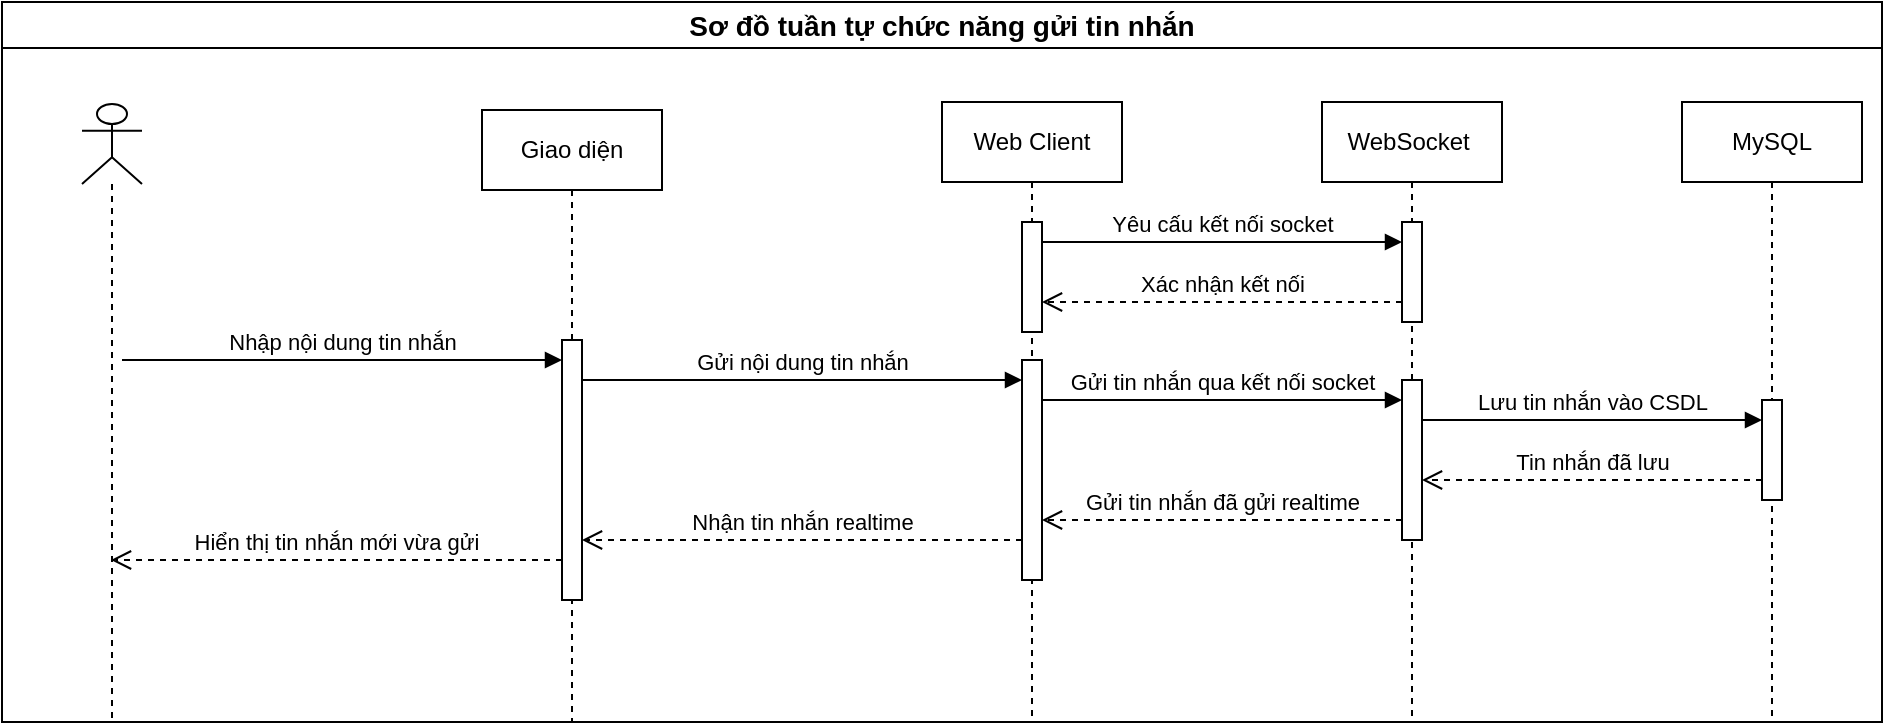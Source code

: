 <mxfile version="27.0.6">
  <diagram name="Page-1" id="gQgOG3QuQL5URK4sWG0r">
    <mxGraphModel dx="1630" dy="902" grid="1" gridSize="10" guides="1" tooltips="1" connect="1" arrows="1" fold="1" page="1" pageScale="1" pageWidth="850" pageHeight="1100" math="0" shadow="0">
      <root>
        <mxCell id="0" />
        <mxCell id="1" parent="0" />
        <mxCell id="3UEoeYZ-971hLKrZ-Qwe-1" value="Sơ đồ tuần tự chức năng gửi tin nhắn" style="swimlane;whiteSpace=wrap;html=1;startSize=23;fontSize=14;" parent="1" vertex="1">
          <mxGeometry x="120" y="260" width="940" height="360" as="geometry" />
        </mxCell>
        <mxCell id="3UEoeYZ-971hLKrZ-Qwe-2" value="" style="shape=umlLifeline;perimeter=lifelinePerimeter;whiteSpace=wrap;html=1;container=1;dropTarget=0;collapsible=0;recursiveResize=0;outlineConnect=0;portConstraint=eastwest;newEdgeStyle={&quot;curved&quot;:0,&quot;rounded&quot;:0};participant=umlActor;" parent="3UEoeYZ-971hLKrZ-Qwe-1" vertex="1">
          <mxGeometry x="40" y="51" width="30" height="309" as="geometry" />
        </mxCell>
        <mxCell id="3UEoeYZ-971hLKrZ-Qwe-5" value="Web Client" style="shape=umlLifeline;perimeter=lifelinePerimeter;whiteSpace=wrap;html=1;container=1;dropTarget=0;collapsible=0;recursiveResize=0;outlineConnect=0;portConstraint=eastwest;newEdgeStyle={&quot;curved&quot;:0,&quot;rounded&quot;:0};" parent="3UEoeYZ-971hLKrZ-Qwe-1" vertex="1">
          <mxGeometry x="470" y="50" width="90" height="310" as="geometry" />
        </mxCell>
        <mxCell id="3UEoeYZ-971hLKrZ-Qwe-7" value="WebSocket&amp;nbsp;" style="shape=umlLifeline;perimeter=lifelinePerimeter;whiteSpace=wrap;html=1;container=1;dropTarget=0;collapsible=0;recursiveResize=0;outlineConnect=0;portConstraint=eastwest;newEdgeStyle={&quot;curved&quot;:0,&quot;rounded&quot;:0};" parent="3UEoeYZ-971hLKrZ-Qwe-1" vertex="1">
          <mxGeometry x="660" y="50" width="90" height="310" as="geometry" />
        </mxCell>
        <mxCell id="QLcMSV-16UvKaecY24Wt-1" value="" style="html=1;points=[[0,0,0,0,5],[0,1,0,0,-5],[1,0,0,0,5],[1,1,0,0,-5]];perimeter=orthogonalPerimeter;outlineConnect=0;targetShapes=umlLifeline;portConstraint=eastwest;newEdgeStyle={&quot;curved&quot;:0,&quot;rounded&quot;:0};" parent="3UEoeYZ-971hLKrZ-Qwe-7" vertex="1">
          <mxGeometry x="-150" y="60" width="10" height="55" as="geometry" />
        </mxCell>
        <mxCell id="QLcMSV-16UvKaecY24Wt-2" value="" style="html=1;points=[[0,0,0,0,5],[0,1,0,0,-5],[1,0,0,0,5],[1,1,0,0,-5]];perimeter=orthogonalPerimeter;outlineConnect=0;targetShapes=umlLifeline;portConstraint=eastwest;newEdgeStyle={&quot;curved&quot;:0,&quot;rounded&quot;:0};" parent="3UEoeYZ-971hLKrZ-Qwe-7" vertex="1">
          <mxGeometry x="40" y="60" width="10" height="50" as="geometry" />
        </mxCell>
        <mxCell id="QLcMSV-16UvKaecY24Wt-3" value="Yêu cấu kết nối socket" style="html=1;verticalAlign=bottom;endArrow=block;curved=0;rounded=0;" parent="3UEoeYZ-971hLKrZ-Qwe-7" edge="1">
          <mxGeometry width="80" relative="1" as="geometry">
            <mxPoint x="-140" y="70" as="sourcePoint" />
            <mxPoint x="40" y="70" as="targetPoint" />
          </mxGeometry>
        </mxCell>
        <mxCell id="QLcMSV-16UvKaecY24Wt-4" value="Xác nhận kết nối" style="html=1;verticalAlign=bottom;endArrow=open;dashed=1;endSize=8;curved=0;rounded=0;" parent="3UEoeYZ-971hLKrZ-Qwe-7" edge="1">
          <mxGeometry relative="1" as="geometry">
            <mxPoint x="40" y="100" as="sourcePoint" />
            <mxPoint x="-140" y="100" as="targetPoint" />
            <mxPoint as="offset" />
          </mxGeometry>
        </mxCell>
        <mxCell id="3UEoeYZ-971hLKrZ-Qwe-15" value="MySQL" style="shape=umlLifeline;perimeter=lifelinePerimeter;whiteSpace=wrap;html=1;container=1;dropTarget=0;collapsible=0;recursiveResize=0;outlineConnect=0;portConstraint=eastwest;newEdgeStyle={&quot;curved&quot;:0,&quot;rounded&quot;:0};" parent="3UEoeYZ-971hLKrZ-Qwe-1" vertex="1">
          <mxGeometry x="840" y="50" width="90" height="310" as="geometry" />
        </mxCell>
        <mxCell id="3UEoeYZ-971hLKrZ-Qwe-9" value="Nhập nội dung tin nhắn" style="html=1;verticalAlign=bottom;endArrow=block;curved=0;rounded=0;" parent="1" edge="1">
          <mxGeometry width="80" relative="1" as="geometry">
            <mxPoint x="180" y="439" as="sourcePoint" />
            <mxPoint x="400" y="439" as="targetPoint" />
          </mxGeometry>
        </mxCell>
        <mxCell id="3UEoeYZ-971hLKrZ-Qwe-10" value="Gửi nội dung tin nhắn" style="html=1;verticalAlign=bottom;endArrow=block;curved=0;rounded=0;" parent="1" edge="1">
          <mxGeometry width="80" relative="1" as="geometry">
            <mxPoint x="410" y="449" as="sourcePoint" />
            <mxPoint x="630" y="449" as="targetPoint" />
          </mxGeometry>
        </mxCell>
        <mxCell id="3UEoeYZ-971hLKrZ-Qwe-11" value="Gửi tin nhắn qua kết nối socket" style="html=1;verticalAlign=bottom;endArrow=block;curved=0;rounded=0;" parent="1" target="3UEoeYZ-971hLKrZ-Qwe-8" edge="1">
          <mxGeometry width="80" relative="1" as="geometry">
            <mxPoint x="640" y="459" as="sourcePoint" />
            <mxPoint x="800" y="459" as="targetPoint" />
          </mxGeometry>
        </mxCell>
        <mxCell id="3UEoeYZ-971hLKrZ-Qwe-20" value="Lưu tin nhắn vào CSDL" style="html=1;verticalAlign=bottom;endArrow=block;curved=0;rounded=0;" parent="1" target="3UEoeYZ-971hLKrZ-Qwe-16" edge="1">
          <mxGeometry width="80" relative="1" as="geometry">
            <mxPoint x="830" y="469" as="sourcePoint" />
            <mxPoint x="910" y="469" as="targetPoint" />
          </mxGeometry>
        </mxCell>
        <mxCell id="3UEoeYZ-971hLKrZ-Qwe-21" value="Tin nhắn đã lưu" style="html=1;verticalAlign=bottom;endArrow=open;dashed=1;endSize=8;curved=0;rounded=0;" parent="1" target="3UEoeYZ-971hLKrZ-Qwe-8" edge="1">
          <mxGeometry relative="1" as="geometry">
            <mxPoint x="1000" y="499" as="sourcePoint" />
            <mxPoint x="920" y="499" as="targetPoint" />
          </mxGeometry>
        </mxCell>
        <mxCell id="3UEoeYZ-971hLKrZ-Qwe-23" value="Gửi tin nhắn đã gửi realtime" style="html=1;verticalAlign=bottom;endArrow=open;dashed=1;endSize=8;curved=0;rounded=0;" parent="1" target="3UEoeYZ-971hLKrZ-Qwe-6" edge="1">
          <mxGeometry relative="1" as="geometry">
            <mxPoint x="820" y="519" as="sourcePoint" />
            <mxPoint x="740" y="519" as="targetPoint" />
          </mxGeometry>
        </mxCell>
        <mxCell id="3UEoeYZ-971hLKrZ-Qwe-25" value="Nhận tin nhắn realtime" style="html=1;verticalAlign=bottom;endArrow=open;dashed=1;endSize=8;curved=0;rounded=0;" parent="1" target="3UEoeYZ-971hLKrZ-Qwe-4" edge="1">
          <mxGeometry relative="1" as="geometry">
            <mxPoint x="630" y="529" as="sourcePoint" />
            <mxPoint x="550" y="529" as="targetPoint" />
          </mxGeometry>
        </mxCell>
        <mxCell id="3UEoeYZ-971hLKrZ-Qwe-26" value="Hiển thị tin nhắn mới vừa gửi" style="html=1;verticalAlign=bottom;endArrow=open;dashed=1;endSize=8;curved=0;rounded=0;" parent="1" edge="1">
          <mxGeometry relative="1" as="geometry">
            <mxPoint x="400" y="539" as="sourcePoint" />
            <mxPoint x="174.5" y="539" as="targetPoint" />
          </mxGeometry>
        </mxCell>
        <mxCell id="3UEoeYZ-971hLKrZ-Qwe-6" value="&lt;span style=&quot;color: rgba(0, 0, 0, 0); font-family: monospace; font-size: 0px; text-align: start;&quot;&gt;%3CmxGraphModel%3E%3Croot%3E%3CmxCell%20id%3D%220%22%2F%3E%3CmxCell%20id%3D%221%22%20parent%3D%220%22%2F%3E%3CmxCell%20id%3D%222%22%20value%3D%22G%E1%BB%8Di%20API%20t%C3%ACm%20ki%E1%BA%BFm%20d%E1%BB%AF%20li%E1%BB%87u%22%20style%3D%22html%3D1%3BverticalAlign%3Dbottom%3BendArrow%3Dblock%3Bcurved%3D0%3Brounded%3D0%3B%22%20edge%3D%221%22%20parent%3D%221%22%3E%3CmxGeometry%20width%3D%2280%22%20relative%3D%221%22%20as%3D%22geometry%22%3E%3CmxPoint%20x%3D%22360%22%20y%3D%22730%22%20as%3D%22sourcePoint%22%2F%3E%3CmxPoint%20x%3D%22580%22%20y%3D%22730%22%20as%3D%22targetPoint%22%2F%3E%3C%2FmxGeometry%3E%3C%2FmxCell%3E%3C%2Froot%3E%3C%2FmxGraphModel%3E&lt;/span&gt;" style="html=1;points=[[0,0,0,0,5],[0,1,0,0,-5],[1,0,0,0,5],[1,1,0,0,-5]];perimeter=orthogonalPerimeter;outlineConnect=0;targetShapes=umlLifeline;portConstraint=eastwest;newEdgeStyle={&quot;curved&quot;:0,&quot;rounded&quot;:0};" parent="1" vertex="1">
          <mxGeometry x="630" y="439" width="10" height="110" as="geometry" />
        </mxCell>
        <mxCell id="3UEoeYZ-971hLKrZ-Qwe-8" value="" style="html=1;points=[[0,0,0,0,5],[0,1,0,0,-5],[1,0,0,0,5],[1,1,0,0,-5]];perimeter=orthogonalPerimeter;outlineConnect=0;targetShapes=umlLifeline;portConstraint=eastwest;newEdgeStyle={&quot;curved&quot;:0,&quot;rounded&quot;:0};" parent="1" vertex="1">
          <mxGeometry x="820" y="449" width="10" height="80" as="geometry" />
        </mxCell>
        <mxCell id="3UEoeYZ-971hLKrZ-Qwe-16" value="" style="html=1;points=[[0,0,0,0,5],[0,1,0,0,-5],[1,0,0,0,5],[1,1,0,0,-5]];perimeter=orthogonalPerimeter;outlineConnect=0;targetShapes=umlLifeline;portConstraint=eastwest;newEdgeStyle={&quot;curved&quot;:0,&quot;rounded&quot;:0};" parent="1" vertex="1">
          <mxGeometry x="1000" y="459" width="10" height="50" as="geometry" />
        </mxCell>
        <mxCell id="3UEoeYZ-971hLKrZ-Qwe-3" value="Giao diện" style="shape=umlLifeline;perimeter=lifelinePerimeter;whiteSpace=wrap;html=1;container=1;dropTarget=0;collapsible=0;recursiveResize=0;outlineConnect=0;portConstraint=eastwest;newEdgeStyle={&quot;curved&quot;:0,&quot;rounded&quot;:0};" parent="1" vertex="1">
          <mxGeometry x="360" y="314" width="90" height="306" as="geometry" />
        </mxCell>
        <mxCell id="3UEoeYZ-971hLKrZ-Qwe-4" value="" style="html=1;points=[[0,0,0,0,5],[0,1,0,0,-5],[1,0,0,0,5],[1,1,0,0,-5]];perimeter=orthogonalPerimeter;outlineConnect=0;targetShapes=umlLifeline;portConstraint=eastwest;newEdgeStyle={&quot;curved&quot;:0,&quot;rounded&quot;:0};" parent="3UEoeYZ-971hLKrZ-Qwe-3" vertex="1">
          <mxGeometry x="40" y="115" width="10" height="130" as="geometry" />
        </mxCell>
      </root>
    </mxGraphModel>
  </diagram>
</mxfile>
